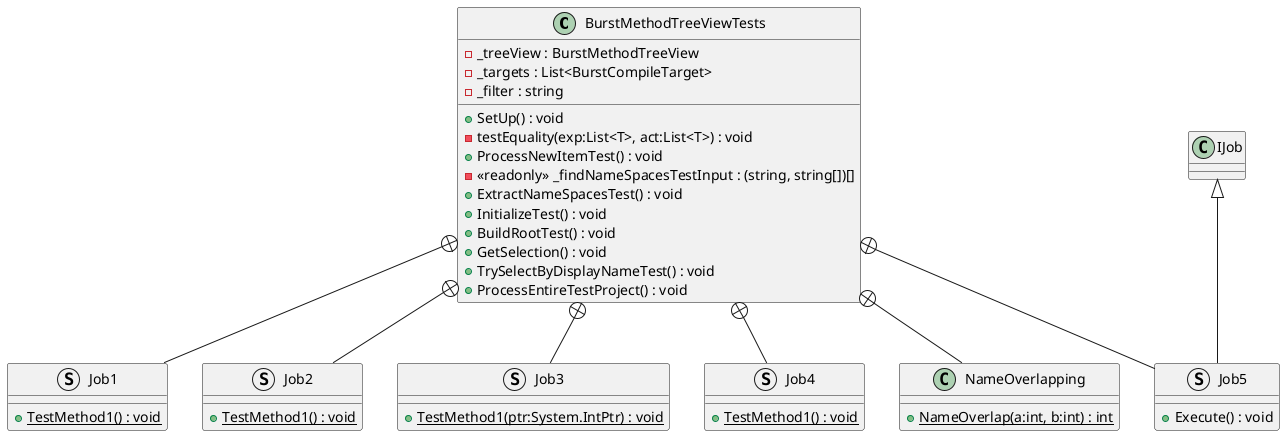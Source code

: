 @startuml
class BurstMethodTreeViewTests {
    - _treeView : BurstMethodTreeView
    - _targets : List<BurstCompileTarget>
    - _filter : string
    + SetUp() : void
    - testEquality(exp:List<T>, act:List<T>) : void
    + ProcessNewItemTest() : void
    - <<readonly>> _findNameSpacesTestInput : (string, string[])[]
    + ExtractNameSpacesTest() : void
    + InitializeTest() : void
    + BuildRootTest() : void
    + GetSelection() : void
    + TrySelectByDisplayNameTest() : void
    + ProcessEntireTestProject() : void
}
struct Job1 {
    + {static} TestMethod1() : void
}
struct Job2 {
    + {static} TestMethod1() : void
}
struct Job3 {
    + {static} TestMethod1(ptr:System.IntPtr) : void
}
struct Job4 {
    + {static} TestMethod1() : void
}
struct Job5 {
    + Execute() : void
}
class NameOverlapping {
    + {static} NameOverlap(a:int, b:int) : int
}
BurstMethodTreeViewTests +-- Job1
BurstMethodTreeViewTests +-- Job2
BurstMethodTreeViewTests +-- Job3
BurstMethodTreeViewTests +-- Job4
BurstMethodTreeViewTests +-- Job5
IJob <|-- Job5
BurstMethodTreeViewTests +-- NameOverlapping
@enduml
